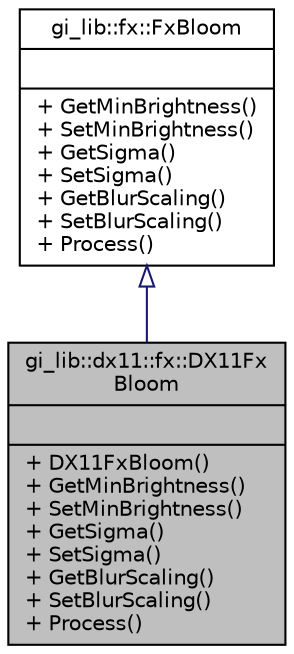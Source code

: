 digraph "gi_lib::dx11::fx::DX11FxBloom"
{
  edge [fontname="Helvetica",fontsize="10",labelfontname="Helvetica",labelfontsize="10"];
  node [fontname="Helvetica",fontsize="10",shape=record];
  Node1 [label="{gi_lib::dx11::fx::DX11Fx\lBloom\n||+ DX11FxBloom()\l+ GetMinBrightness()\l+ SetMinBrightness()\l+ GetSigma()\l+ SetSigma()\l+ GetBlurScaling()\l+ SetBlurScaling()\l+ Process()\l}",height=0.2,width=0.4,color="black", fillcolor="grey75", style="filled", fontcolor="black"];
  Node2 -> Node1 [dir="back",color="midnightblue",fontsize="10",style="solid",arrowtail="onormal",fontname="Helvetica"];
  Node2 [label="{gi_lib::fx::FxBloom\n||+ GetMinBrightness()\l+ SetMinBrightness()\l+ GetSigma()\l+ SetSigma()\l+ GetBlurScaling()\l+ SetBlurScaling()\l+ Process()\l}",height=0.2,width=0.4,color="black", fillcolor="white", style="filled",URL="$classgi__lib_1_1fx_1_1_fx_bloom.html",tooltip="This class is used to perform a bloom filter. "];
}
